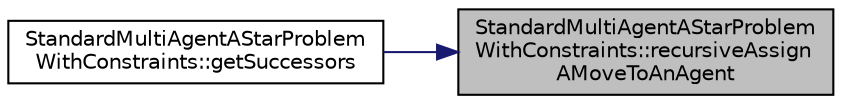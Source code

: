 digraph "StandardMultiAgentAStarProblemWithConstraints::recursiveAssignAMoveToAnAgent"
{
 // INTERACTIVE_SVG=YES
 // LATEX_PDF_SIZE
  edge [fontname="Helvetica",fontsize="10",labelfontname="Helvetica",labelfontsize="10"];
  node [fontname="Helvetica",fontsize="10",shape=record];
  rankdir="RL";
  Node1 [label="StandardMultiAgentAStarProblem\lWithConstraints::recursiveAssign\lAMoveToAnAgent",height=0.2,width=0.4,color="black", fillcolor="grey75", style="filled", fontcolor="black",tooltip=" "];
  Node1 -> Node2 [dir="back",color="midnightblue",fontsize="10",style="solid",fontname="Helvetica"];
  Node2 [label="StandardMultiAgentAStarProblem\lWithConstraints::getSuccessors",height=0.2,width=0.4,color="black", fillcolor="white", style="filled",URL="$classStandardMultiAgentAStarProblemWithConstraints.html#a9bf01223bd67b62edc3473e6605e94ab",tooltip=" "];
}
